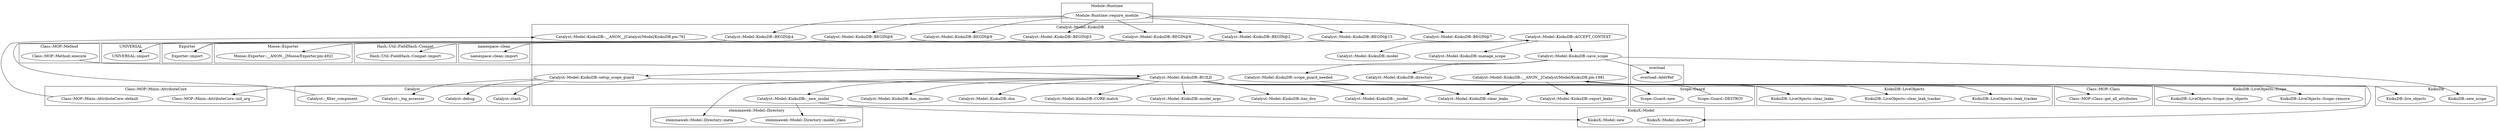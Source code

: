 digraph {
graph [overlap=false]
subgraph cluster_Catalyst {
	label="Catalyst";
	"Catalyst::stash";
	"Catalyst::debug";
	"Catalyst::_filter_component";
	"Catalyst::_log_accessor";
}
subgraph cluster_KiokuX_Model {
	label="KiokuX::Model";
	"KiokuX::Model::new";
	"KiokuX::Model::directory";
}
subgraph cluster_stemmaweb_Model_Directory {
	label="stemmaweb::Model::Directory";
	"stemmaweb::Model::Directory::meta";
	"stemmaweb::Model::Directory::model_class";
}
subgraph cluster_Class_MOP_Method {
	label="Class::MOP::Method";
	"Class::MOP::Method::execute";
}
subgraph cluster_KiokuDB_LiveObjects {
	label="KiokuDB::LiveObjects";
	"KiokuDB::LiveObjects::clear_leaks";
	"KiokuDB::LiveObjects::leak_tracker";
	"KiokuDB::LiveObjects::clear_leak_tracker";
}
subgraph cluster_UNIVERSAL {
	label="UNIVERSAL";
	"UNIVERSAL::import";
}
subgraph cluster_namespace_clean {
	label="namespace::clean";
	"namespace::clean::import";
}
subgraph cluster_Scope_Guard {
	label="Scope::Guard";
	"Scope::Guard::DESTROY";
	"Scope::Guard::new";
}
subgraph cluster_Catalyst_Model_KiokuDB {
	label="Catalyst::Model::KiokuDB";
	"Catalyst::Model::KiokuDB::report_leaks";
	"Catalyst::Model::KiokuDB::CORE:match";
	"Catalyst::Model::KiokuDB::BEGIN@4";
	"Catalyst::Model::KiokuDB::BEGIN@5";
	"Catalyst::Model::KiokuDB::model_args";
	"Catalyst::Model::KiokuDB::BUILD";
	"Catalyst::Model::KiokuDB::model";
	"Catalyst::Model::KiokuDB::has_dsn";
	"Catalyst::Model::KiokuDB::ACCEPT_CONTEXT";
	"Catalyst::Model::KiokuDB::manage_scope";
	"Catalyst::Model::KiokuDB::BEGIN@7";
	"Catalyst::Model::KiokuDB::_model";
	"Catalyst::Model::KiokuDB::__ANON__[Catalyst/Model/KiokuDB.pm:198]";
	"Catalyst::Model::KiokuDB::save_scope";
	"Catalyst::Model::KiokuDB::scope_guard_needed";
	"Catalyst::Model::KiokuDB::BEGIN@2";
	"Catalyst::Model::KiokuDB::directory";
	"Catalyst::Model::KiokuDB::_new_model";
	"Catalyst::Model::KiokuDB::has_model";
	"Catalyst::Model::KiokuDB::setup_scope_guard";
	"Catalyst::Model::KiokuDB::dsn";
	"Catalyst::Model::KiokuDB::BEGIN@9";
	"Catalyst::Model::KiokuDB::BEGIN@8";
	"Catalyst::Model::KiokuDB::BEGIN@13";
	"Catalyst::Model::KiokuDB::clear_leaks";
	"Catalyst::Model::KiokuDB::BEGIN@6";
	"Catalyst::Model::KiokuDB::__ANON__[Catalyst/Model/KiokuDB.pm:76]";
}
subgraph cluster_Class_MOP_Class {
	label="Class::MOP::Class";
	"Class::MOP::Class::get_all_attributes";
}
subgraph cluster_Class_MOP_Mixin_AttributeCore {
	label="Class::MOP::Mixin::AttributeCore";
	"Class::MOP::Mixin::AttributeCore::default";
	"Class::MOP::Mixin::AttributeCore::init_arg";
}
subgraph cluster_KiokuDB_LiveObjects_Scope {
	label="KiokuDB::LiveObjects::Scope";
	"KiokuDB::LiveObjects::Scope::remove";
	"KiokuDB::LiveObjects::Scope::live_objects";
}
subgraph cluster_Module_Runtime {
	label="Module::Runtime";
	"Module::Runtime::require_module";
}
subgraph cluster_Exporter {
	label="Exporter";
	"Exporter::import";
}
subgraph cluster_Hash_Util_FieldHash_Compat {
	label="Hash::Util::FieldHash::Compat";
	"Hash::Util::FieldHash::Compat::import";
}
subgraph cluster_overload {
	label="overload";
	"overload::AddrRef";
}
subgraph cluster_KiokuDB {
	label="KiokuDB";
	"KiokuDB::live_objects";
	"KiokuDB::new_scope";
}
subgraph cluster_Moose_Exporter {
	label="Moose::Exporter";
	"Moose::Exporter::__ANON__[Moose/Exporter.pm:492]";
}
"Scope::Guard::DESTROY" -> "Catalyst::Model::KiokuDB::__ANON__[Catalyst/Model/KiokuDB.pm:198]";
"Module::Runtime::require_module" -> "Catalyst::Model::KiokuDB::BEGIN@13";
"Catalyst::Model::KiokuDB::ACCEPT_CONTEXT" -> "Catalyst::Model::KiokuDB::save_scope";
"Catalyst::Model::KiokuDB::BUILD" -> "Class::MOP::Class::get_all_attributes";
"Catalyst::Model::KiokuDB::BUILD" -> "Catalyst::Model::KiokuDB::_new_model";
"Catalyst::Model::KiokuDB::setup_scope_guard" -> "Scope::Guard::new";
"Catalyst::Model::KiokuDB::save_scope" -> "KiokuDB::new_scope";
"Module::Runtime::require_module" -> "Catalyst::Model::KiokuDB::BEGIN@4";
"Catalyst::Model::KiokuDB::ACCEPT_CONTEXT" -> "Catalyst::Model::KiokuDB::manage_scope";
"Catalyst::Model::KiokuDB::BUILD" -> "Catalyst::Model::KiokuDB::has_model";
"Catalyst::Model::KiokuDB::__ANON__[Catalyst/Model/KiokuDB.pm:198]" -> "KiokuDB::LiveObjects::Scope::remove";
"Catalyst::Model::KiokuDB::_new_model" -> "stemmaweb::Model::Directory::model_class";
"Catalyst::Model::KiokuDB::BEGIN@4" -> "UNIVERSAL::import";
"Catalyst::Model::KiokuDB::BUILD" -> "KiokuX::Model::directory";
"Catalyst::Model::KiokuDB::BUILD" -> "Catalyst::Model::KiokuDB::model_args";
"Catalyst::Model::KiokuDB::BUILD" -> "Catalyst::Model::KiokuDB::has_dsn";
"Catalyst::Model::KiokuDB::save_scope" -> "Catalyst::Model::KiokuDB::setup_scope_guard";
"Module::Runtime::require_module" -> "Catalyst::Model::KiokuDB::BEGIN@6";
"Catalyst::Model::KiokuDB::setup_scope_guard" -> "Catalyst::debug";
"Catalyst::Model::KiokuDB::setup_scope_guard" -> "Catalyst::stash";
"Module::Runtime::require_module" -> "Catalyst::Model::KiokuDB::BEGIN@8";
"Catalyst::Model::KiokuDB::BUILD" -> "Catalyst::Model::KiokuDB::dsn";
"Catalyst::Model::KiokuDB::BEGIN@13" -> "namespace::clean::import";
"Class::MOP::Mixin::AttributeCore::default" -> "Catalyst::Model::KiokuDB::__ANON__[Catalyst/Model/KiokuDB.pm:76]";
"Class::MOP::Method::execute" -> "Catalyst::Model::KiokuDB::BUILD";
"Catalyst::Model::KiokuDB::save_scope" -> "Catalyst::Model::KiokuDB::scope_guard_needed";
"Catalyst::Model::KiokuDB::BEGIN@2" -> "Moose::Exporter::__ANON__[Moose/Exporter.pm:492]";
"Catalyst::Model::KiokuDB::BUILD" -> "Catalyst::Model::KiokuDB::CORE:match";
"Catalyst::Model::KiokuDB::__ANON__[Catalyst/Model/KiokuDB.pm:198]" -> "KiokuDB::LiveObjects::clear_leak_tracker";
"Module::Runtime::require_module" -> "Catalyst::Model::KiokuDB::BEGIN@2";
"Catalyst::Model::KiokuDB::BEGIN@9" -> "Exporter::import";
"Catalyst::Model::KiokuDB::BEGIN@5" -> "Exporter::import";
"Catalyst::Model::KiokuDB::BEGIN@6" -> "Exporter::import";
"Catalyst::Model::KiokuDB::BEGIN@8" -> "Exporter::import";
"Module::Runtime::require_module" -> "Catalyst::Model::KiokuDB::BEGIN@9";
"Catalyst::Model::KiokuDB::BUILD" -> "Catalyst::Model::KiokuDB::clear_leaks";
"Catalyst::Model::KiokuDB::__ANON__[Catalyst/Model/KiokuDB.pm:198]" -> "Catalyst::Model::KiokuDB::clear_leaks";
"Catalyst::Model::KiokuDB::scope_guard_needed" -> "Catalyst::Model::KiokuDB::clear_leaks";
"Module::Runtime::require_module" -> "Catalyst::Model::KiokuDB::BEGIN@5";
"Module::Runtime::require_module" -> "Catalyst::Model::KiokuDB::BEGIN@7";
"Catalyst::Model::KiokuDB::BUILD" -> "Class::MOP::Mixin::AttributeCore::init_arg";
"Catalyst::Model::KiokuDB::ACCEPT_CONTEXT" -> "Catalyst::Model::KiokuDB::model";
"Catalyst::_filter_component" -> "Catalyst::Model::KiokuDB::ACCEPT_CONTEXT";
"Catalyst::Model::KiokuDB::save_scope" -> "overload::AddrRef";
"Catalyst::Model::KiokuDB::BUILD" -> "KiokuDB::live_objects";
"Catalyst::Model::KiokuDB::save_scope" -> "Catalyst::Model::KiokuDB::directory";
"Catalyst::Model::KiokuDB::BUILD" -> "stemmaweb::Model::Directory::meta";
"Catalyst::Model::KiokuDB::_new_model" -> "KiokuX::Model::new";
"Catalyst::Model::KiokuDB::BUILD" -> "KiokuDB::LiveObjects::clear_leaks";
"Catalyst::Model::KiokuDB::__ANON__[Catalyst/Model/KiokuDB.pm:198]" -> "KiokuDB::LiveObjects::clear_leaks";
"Catalyst::Model::KiokuDB::BEGIN@8" -> "Hash::Util::FieldHash::Compat::import";
"Catalyst::Model::KiokuDB::__ANON__[Catalyst/Model/KiokuDB.pm:198]" -> "KiokuDB::LiveObjects::Scope::live_objects";
"Catalyst::Model::KiokuDB::BUILD" -> "Catalyst::Model::KiokuDB::_model";
"Catalyst::Model::KiokuDB::setup_scope_guard" -> "Catalyst::_log_accessor";
"Catalyst::Model::KiokuDB::__ANON__[Catalyst/Model/KiokuDB.pm:198]" -> "KiokuDB::LiveObjects::leak_tracker";
"Catalyst::Model::KiokuDB::__ANON__[Catalyst/Model/KiokuDB.pm:198]" -> "Catalyst::Model::KiokuDB::report_leaks";
}
